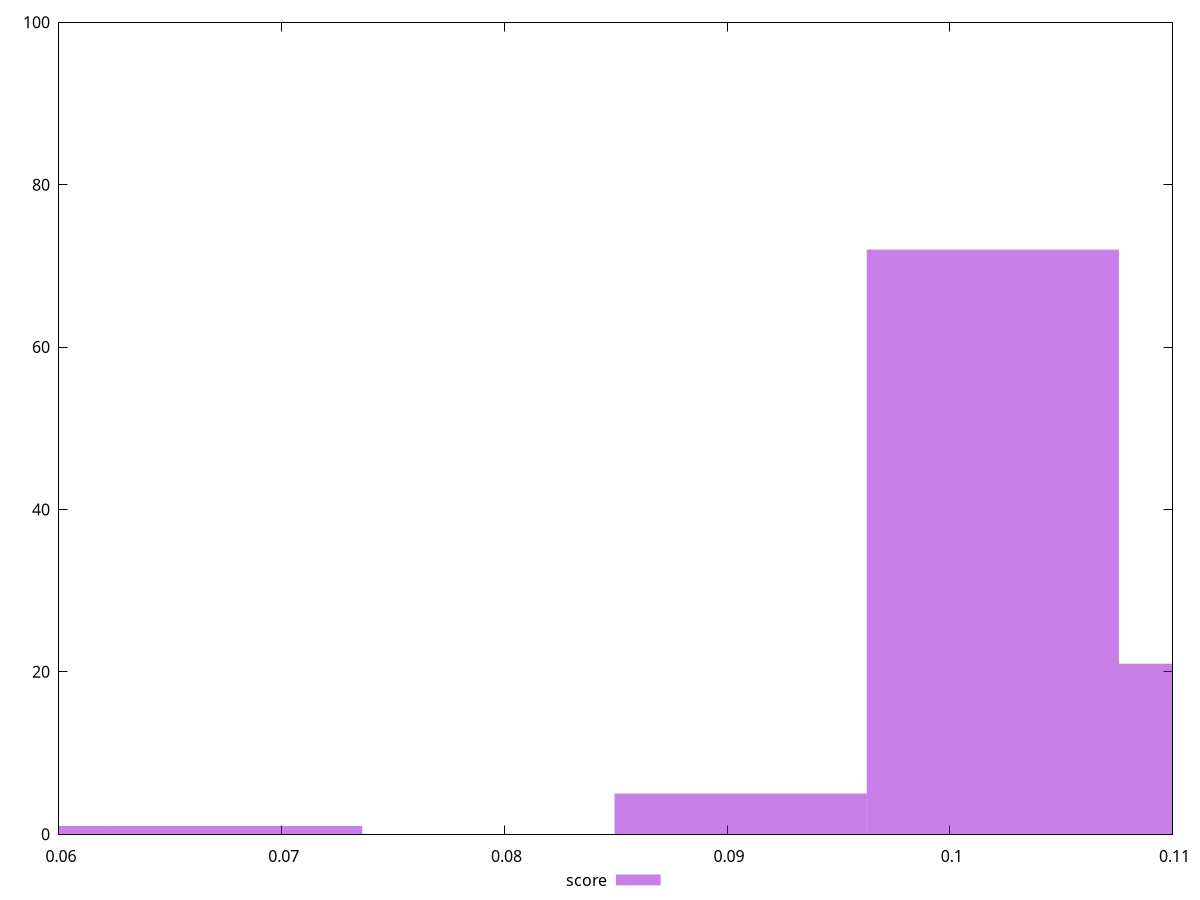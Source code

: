 reset

$score <<EOF
0.05662933141571277 1
0.06795519769885532 1
0.09060693026514043 5
0.10193279654828298 72
0.11325866283142554 21
EOF

set key outside below
set boxwidth 0.011325866283142553
set xrange [0.06:0.11]
set yrange [0:100]
set trange [0:100]
set style fill transparent solid 0.5 noborder
set terminal svg size 640, 490 enhanced background rgb 'white'
set output "report_00019_2021-02-10T18-14-37.922Z//interactive/samples/pages+cached/score/histogram.svg"

plot $score title "score" with boxes

reset
